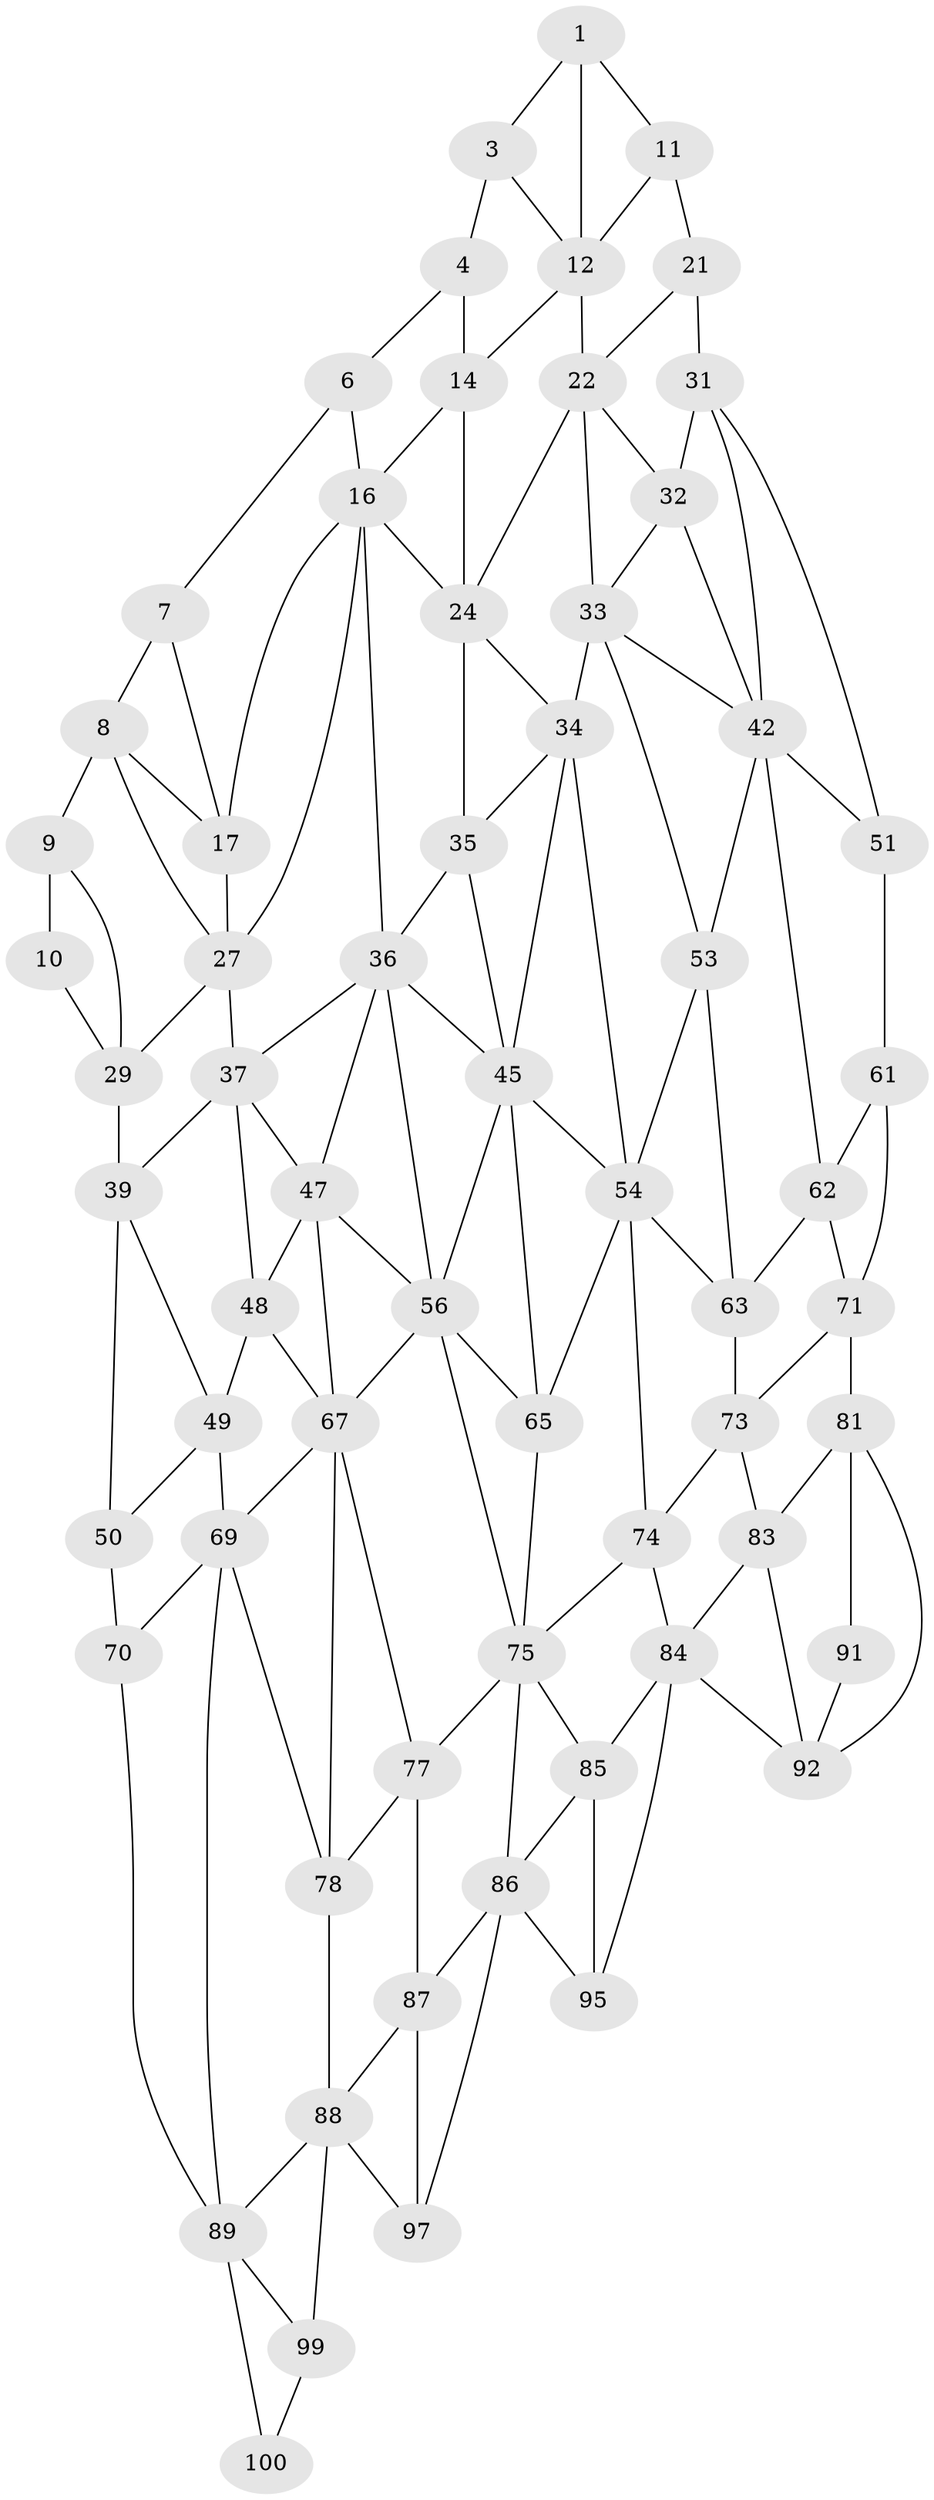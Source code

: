 // original degree distribution, {2: 0.04, 3: 0.32, 4: 0.64}
// Generated by graph-tools (version 1.1) at 2025/11/02/21/25 10:11:11]
// undirected, 63 vertices, 130 edges
graph export_dot {
graph [start="1"]
  node [color=gray90,style=filled];
  1 [super="+2"];
  3;
  4 [super="+5"];
  6;
  7;
  8 [super="+18"];
  9 [super="+19"];
  10 [super="+20"];
  11;
  12 [super="+13"];
  14 [super="+15"];
  16 [super="+26"];
  17;
  21;
  22 [super="+23"];
  24 [super="+25"];
  27 [super="+28"];
  29 [super="+30"];
  31 [super="+41"];
  32;
  33 [super="+43"];
  34 [super="+44"];
  35;
  36 [super="+46"];
  37 [super="+38"];
  39 [super="+40"];
  42 [super="+52"];
  45 [super="+55"];
  47 [super="+57"];
  48 [super="+58"];
  49 [super="+59"];
  50 [super="+60"];
  51;
  53;
  54 [super="+64"];
  56 [super="+66"];
  61;
  62;
  63;
  65;
  67 [super="+68"];
  69 [super="+79"];
  70 [super="+80"];
  71 [super="+72"];
  73;
  74;
  75 [super="+76"];
  77;
  78;
  81 [super="+82"];
  83;
  84 [super="+94"];
  85;
  86 [super="+96"];
  87;
  88 [super="+98"];
  89 [super="+90"];
  91;
  92 [super="+93"];
  95;
  97;
  99;
  100;
  1 -- 11;
  1 -- 3;
  1 -- 12;
  3 -- 4;
  3 -- 12;
  4 -- 14 [weight=2];
  4 -- 6;
  6 -- 16;
  6 -- 7;
  7 -- 17;
  7 -- 8;
  8 -- 9 [weight=2];
  8 -- 17;
  8 -- 27;
  9 -- 10 [weight=2];
  9 -- 29;
  10 -- 29;
  11 -- 21;
  11 -- 12;
  12 -- 22 [weight=2];
  12 -- 14;
  14 -- 24 [weight=2];
  14 -- 16;
  16 -- 17;
  16 -- 24;
  16 -- 27;
  16 -- 36;
  17 -- 27;
  21 -- 31;
  21 -- 22;
  22 -- 32;
  22 -- 24;
  22 -- 33;
  24 -- 34;
  24 -- 35;
  27 -- 37 [weight=2];
  27 -- 29;
  29 -- 39 [weight=2];
  31 -- 32;
  31 -- 42;
  31 -- 51;
  32 -- 42;
  32 -- 33;
  33 -- 34 [weight=2];
  33 -- 42;
  33 -- 53;
  34 -- 35;
  34 -- 45;
  34 -- 54;
  35 -- 45;
  35 -- 36;
  36 -- 37;
  36 -- 56;
  36 -- 45;
  36 -- 47;
  37 -- 47;
  37 -- 48;
  37 -- 39;
  39 -- 49;
  39 -- 50;
  42 -- 51;
  42 -- 53;
  42 -- 62;
  45 -- 56;
  45 -- 65;
  45 -- 54;
  47 -- 48 [weight=2];
  47 -- 56;
  47 -- 67;
  48 -- 49 [weight=2];
  48 -- 67;
  49 -- 50 [weight=2];
  49 -- 69;
  50 -- 70;
  51 -- 61;
  53 -- 63;
  53 -- 54;
  54 -- 65;
  54 -- 74;
  54 -- 63;
  56 -- 65;
  56 -- 67;
  56 -- 75;
  61 -- 71;
  61 -- 62;
  62 -- 63;
  62 -- 71;
  63 -- 73;
  65 -- 75;
  67 -- 77;
  67 -- 69;
  67 -- 78;
  69 -- 70 [weight=2];
  69 -- 89;
  69 -- 78;
  70 -- 89;
  71 -- 81 [weight=2];
  71 -- 73;
  73 -- 83;
  73 -- 74;
  74 -- 84;
  74 -- 75;
  75 -- 85;
  75 -- 77;
  75 -- 86;
  77 -- 87;
  77 -- 78;
  78 -- 88;
  81 -- 91;
  81 -- 83;
  81 -- 92;
  83 -- 84;
  83 -- 92;
  84 -- 85;
  84 -- 95;
  84 -- 92;
  85 -- 95;
  85 -- 86;
  86 -- 87;
  86 -- 97;
  86 -- 95;
  87 -- 97;
  87 -- 88;
  88 -- 89;
  88 -- 97;
  88 -- 99;
  89 -- 99;
  89 -- 100;
  91 -- 92;
  99 -- 100;
}
